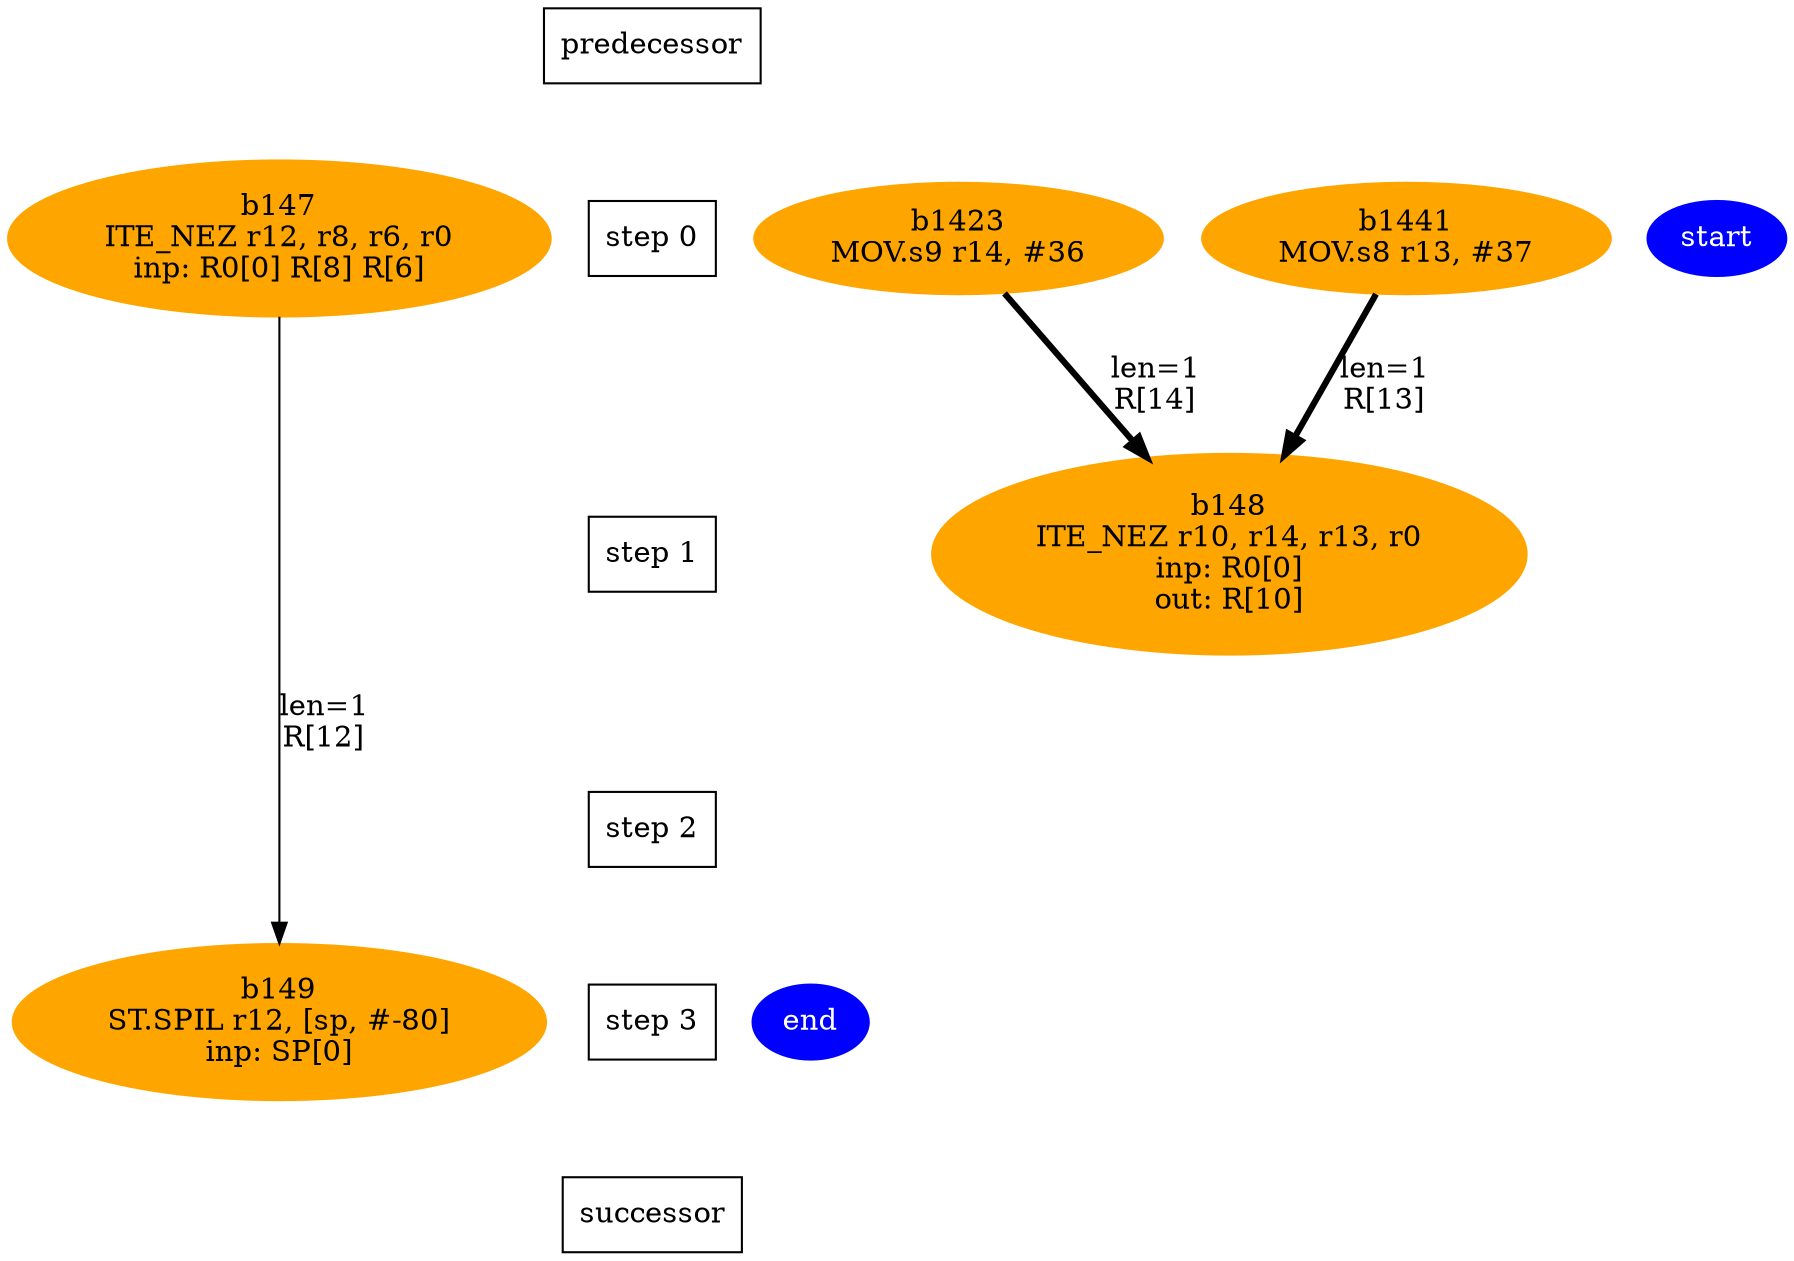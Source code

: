 digraph N {
 b147[color=orange,fontcolor=black,style=filled,label="b147\nITE_NEZ r12, r8, r6, r0\ninp: R0[0] R[8] R[6]"];  {rank=same; S0;  b147;}
 b148[color=orange,fontcolor=black,style=filled,label="b148\nITE_NEZ r10, r14, r13, r0\ninp: R0[0]\nout: R[10]"];  {rank=same; S1;  b148;}
 b149[color=orange,fontcolor=black,style=filled,label="b149\nST.SPIL r12, [sp, #-80]\ninp: SP[0]"];  {rank=same; S3;  b149;}
 b1423[color=orange,fontcolor=black,style=filled,label="b1423\nMOV.s9 r14, #36"];  {rank=same; S0;  b1423;}
 b1441[color=orange,fontcolor=black,style=filled,label="b1441\nMOV.s8 r13, #37"];  {rank=same; S0;  b1441;}
 start [color=blue,fontcolor=white,style=filled,label="start"];  {rank=same; S0;  start;}
 end [color=blue,fontcolor=white,style=filled,label="end"];  {rank=same; S3;  end;}
   b147 -> b149 [color=black,fontcolor=black,label="len=1\nR[12]",weight=1000];
   b1423 -> b148 [color=black,fontcolor=black,penwidth=3,label="len=1\nR[14]",weight=1000];
   b1441 -> b148 [color=black,fontcolor=black,penwidth=3,label="len=1\nR[13]",weight=1000];
  Sm1 [label="predecessor",shape=box];
  S0 [label="step 0",shape=box];
  Sm1 -> S0[style=invis,weight=9000];
  S1 [label="step 1",shape=box];
  S0 -> S1[style=invis,weight=9000];
  S2 [label="step 2",shape=box];
  S1 -> S2[style=invis,weight=9000];
  S3 [label="step 3",shape=box];
  S2 -> S3[style=invis,weight=9000];
  S4 [label="successor",shape=box];
  S3 -> S4[style=invis,weight=9000];
}
